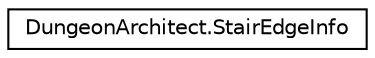 digraph "Graphical Class Hierarchy"
{
  edge [fontname="Helvetica",fontsize="10",labelfontname="Helvetica",labelfontsize="10"];
  node [fontname="Helvetica",fontsize="10",shape=record];
  rankdir="LR";
  Node1 [label="DungeonArchitect.StairEdgeInfo",height=0.2,width=0.4,color="black", fillcolor="white", style="filled",URL="$struct_dungeon_architect_1_1_stair_edge_info.html",tooltip="Data structure to hold the adjacent cells connected to the stairs (entry / exit) "];
}
